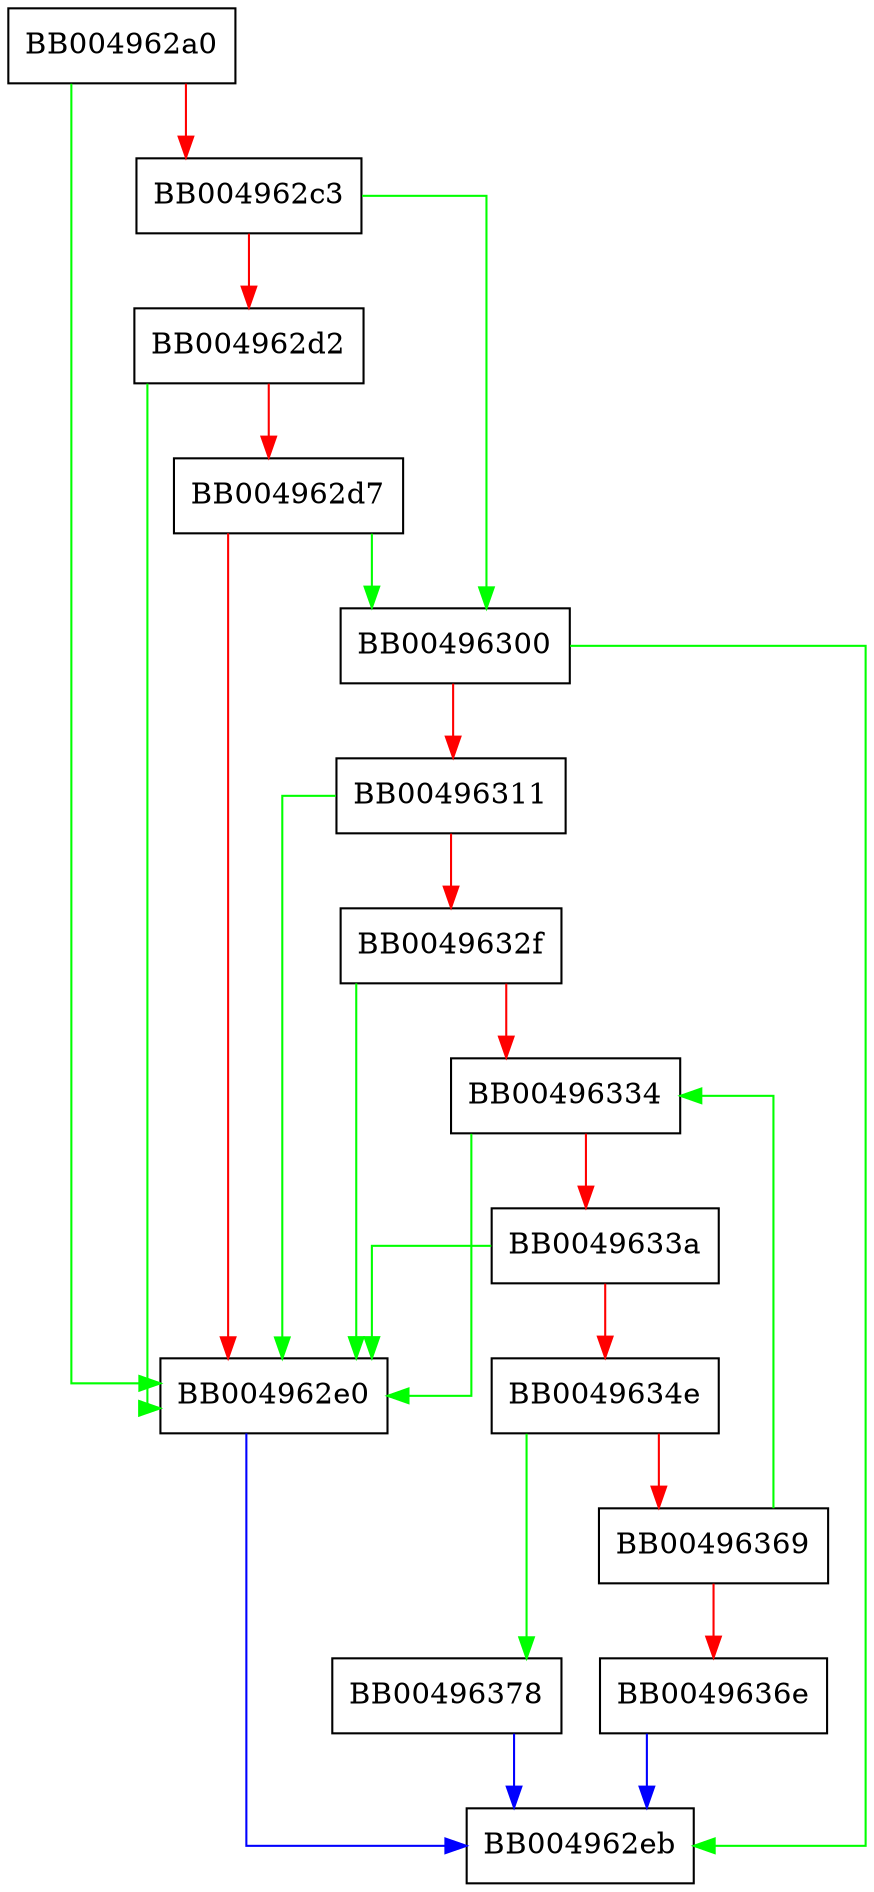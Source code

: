 digraph serverinfo_srv_add_cb {
  node [shape="box"];
  graph [splines=ortho];
  BB004962a0 -> BB004962e0 [color="green"];
  BB004962a0 -> BB004962c3 [color="red"];
  BB004962c3 -> BB00496300 [color="green"];
  BB004962c3 -> BB004962d2 [color="red"];
  BB004962d2 -> BB004962e0 [color="green"];
  BB004962d2 -> BB004962d7 [color="red"];
  BB004962d7 -> BB00496300 [color="green"];
  BB004962d7 -> BB004962e0 [color="red"];
  BB004962e0 -> BB004962eb [color="blue"];
  BB00496300 -> BB004962eb [color="green"];
  BB00496300 -> BB00496311 [color="red"];
  BB00496311 -> BB004962e0 [color="green"];
  BB00496311 -> BB0049632f [color="red"];
  BB0049632f -> BB004962e0 [color="green"];
  BB0049632f -> BB00496334 [color="red"];
  BB00496334 -> BB004962e0 [color="green"];
  BB00496334 -> BB0049633a [color="red"];
  BB0049633a -> BB004962e0 [color="green"];
  BB0049633a -> BB0049634e [color="red"];
  BB0049634e -> BB00496378 [color="green"];
  BB0049634e -> BB00496369 [color="red"];
  BB00496369 -> BB00496334 [color="green"];
  BB00496369 -> BB0049636e [color="red"];
  BB0049636e -> BB004962eb [color="blue"];
  BB00496378 -> BB004962eb [color="blue"];
}